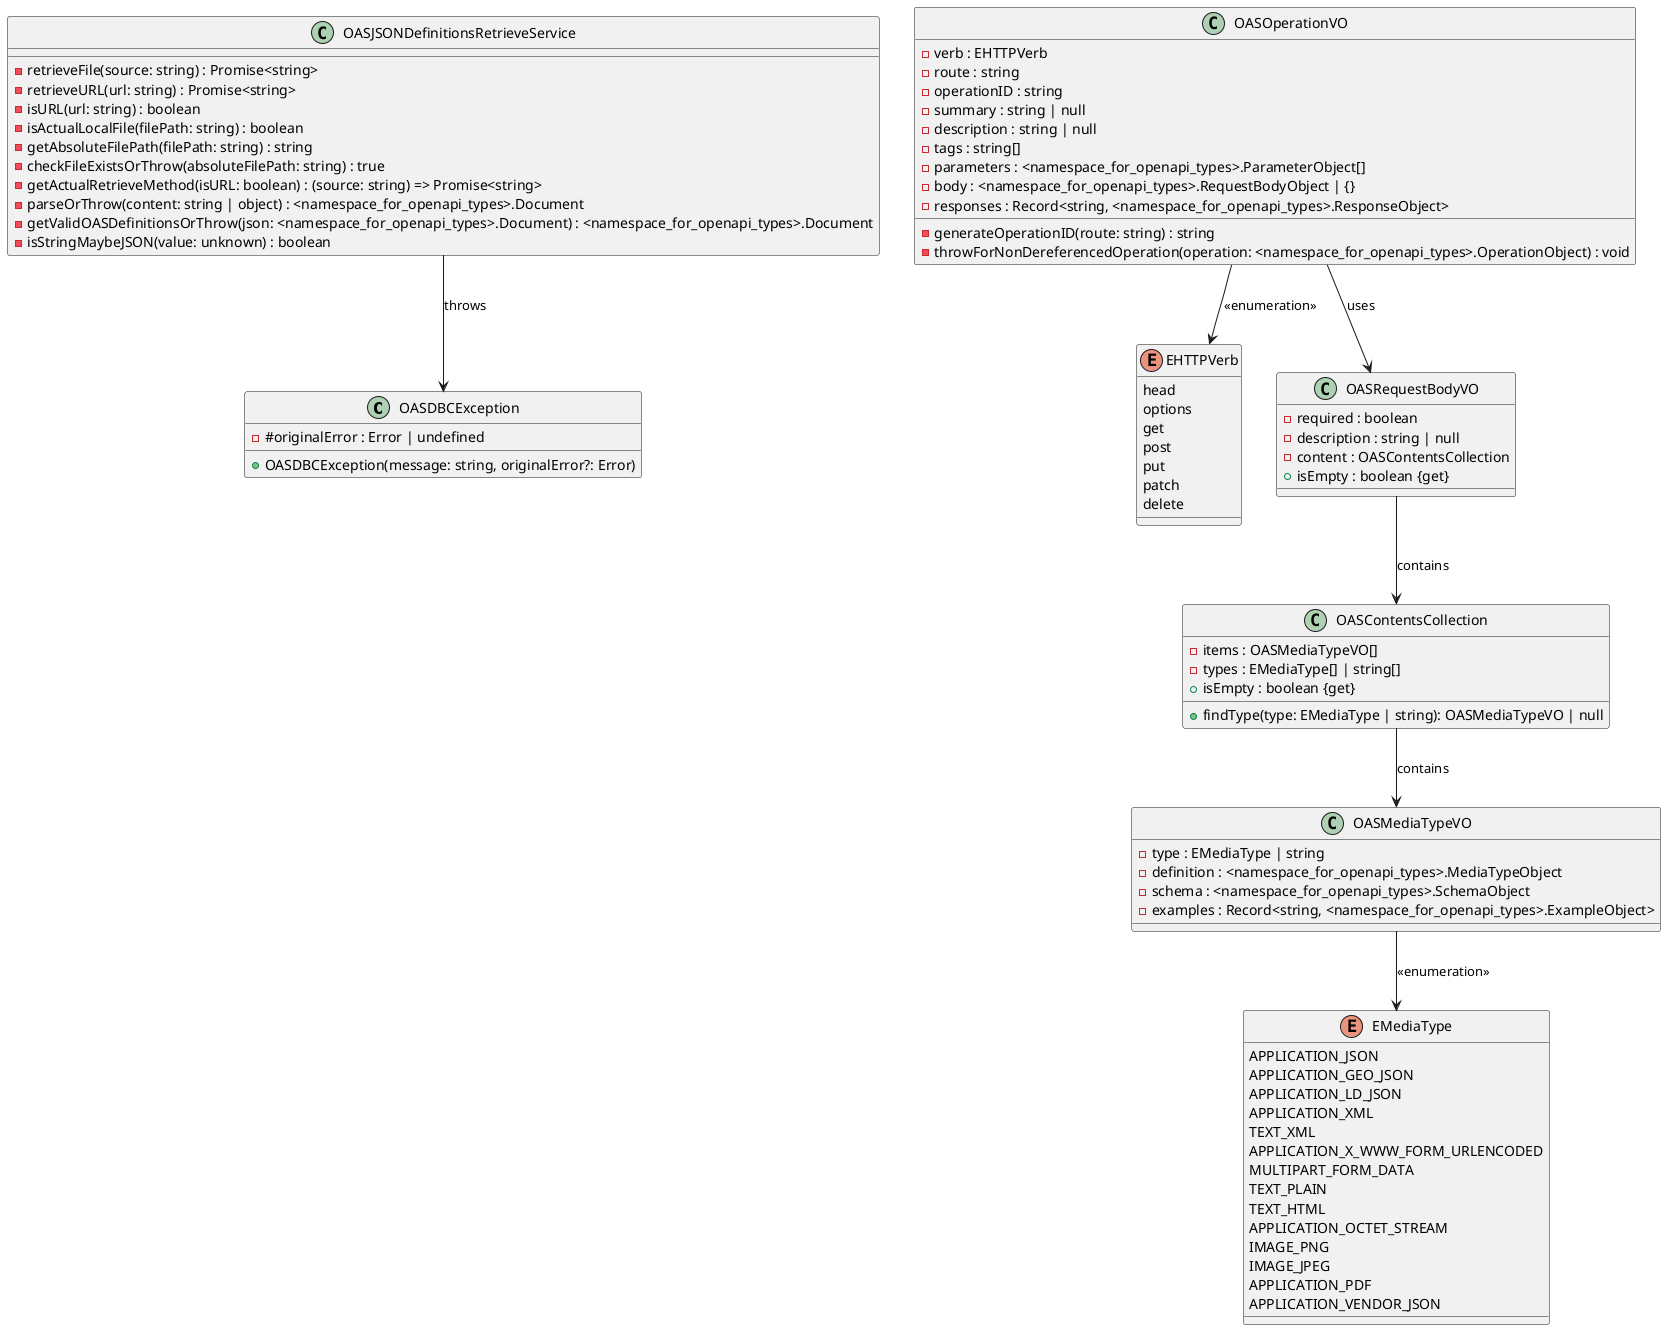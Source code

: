 @startuml
!define OpenAPIV3_1 <namespace_for_openapi_types> 

class OASDBCException {
    - #originalError : Error | undefined
    + OASDBCException(message: string, originalError?: Error)
}

enum EHTTPVerb {
    head
    options
    get
    post
    put
    patch
    delete
}

enum EMediaType {
    APPLICATION_JSON
    APPLICATION_GEO_JSON
    APPLICATION_LD_JSON
    APPLICATION_XML
    TEXT_XML
    APPLICATION_X_WWW_FORM_URLENCODED
    MULTIPART_FORM_DATA
    TEXT_PLAIN
    TEXT_HTML
    APPLICATION_OCTET_STREAM
    IMAGE_PNG
    IMAGE_JPEG
    APPLICATION_PDF
    APPLICATION_VENDOR_JSON
}

class OASOperationVO {
    - verb : EHTTPVerb
    - route : string
    - operationID : string
    - summary : string | null
    - description : string | null
    - tags : string[]
    - parameters : OpenAPIV3_1.ParameterObject[]
    - body : OpenAPIV3_1.RequestBodyObject | {}
    - responses : Record<string, OpenAPIV3_1.ResponseObject>
    - generateOperationID(route: string) : string
    - throwForNonDereferencedOperation(operation: OpenAPIV3_1.OperationObject) : void
}

class OASRequestBodyVO {
    - required : boolean
    - description : string | null
    - content : OASContentsCollection
    + isEmpty : boolean {get}
}

class OASContentsCollection {
    - items : OASMediaTypeVO[]
    - types : EMediaType[] | string[]
    + isEmpty : boolean {get}
    + findType(type: EMediaType | string): OASMediaTypeVO | null
}

class OASMediaTypeVO {
    - type : EMediaType | string
    - definition : OpenAPIV3_1.MediaTypeObject
    - schema : OpenAPIV3_1.SchemaObject
    - examples : Record<string, OpenAPIV3_1.ExampleObject>
}

class OASJSONDefinitionsRetrieveService {
    - retrieveFile(source: string) : Promise<string>
    - retrieveURL(url: string) : Promise<string>
    - isURL(url: string) : boolean
    - isActualLocalFile(filePath: string) : boolean
    - getAbsoluteFilePath(filePath: string) : string
    - checkFileExistsOrThrow(absoluteFilePath: string) : true
    - getActualRetrieveMethod(isURL: boolean) : (source: string) => Promise<string>
    - parseOrThrow(content: string | object) : OpenAPIV3_1.Document
    - getValidOASDefinitionsOrThrow(json: OpenAPIV3_1.Document) : OpenAPIV3_1.Document
    - isStringMaybeJSON(value: unknown) : boolean
}

OASOperationVO --> OASRequestBodyVO : uses
OASRequestBodyVO --> OASContentsCollection : contains
OASContentsCollection --> OASMediaTypeVO : contains
OASMediaTypeVO --> EMediaType : <<enumeration>>
OASOperationVO --> EHTTPVerb : <<enumeration>>
OASJSONDefinitionsRetrieveService --> OASDBCException : throws
@enduml

